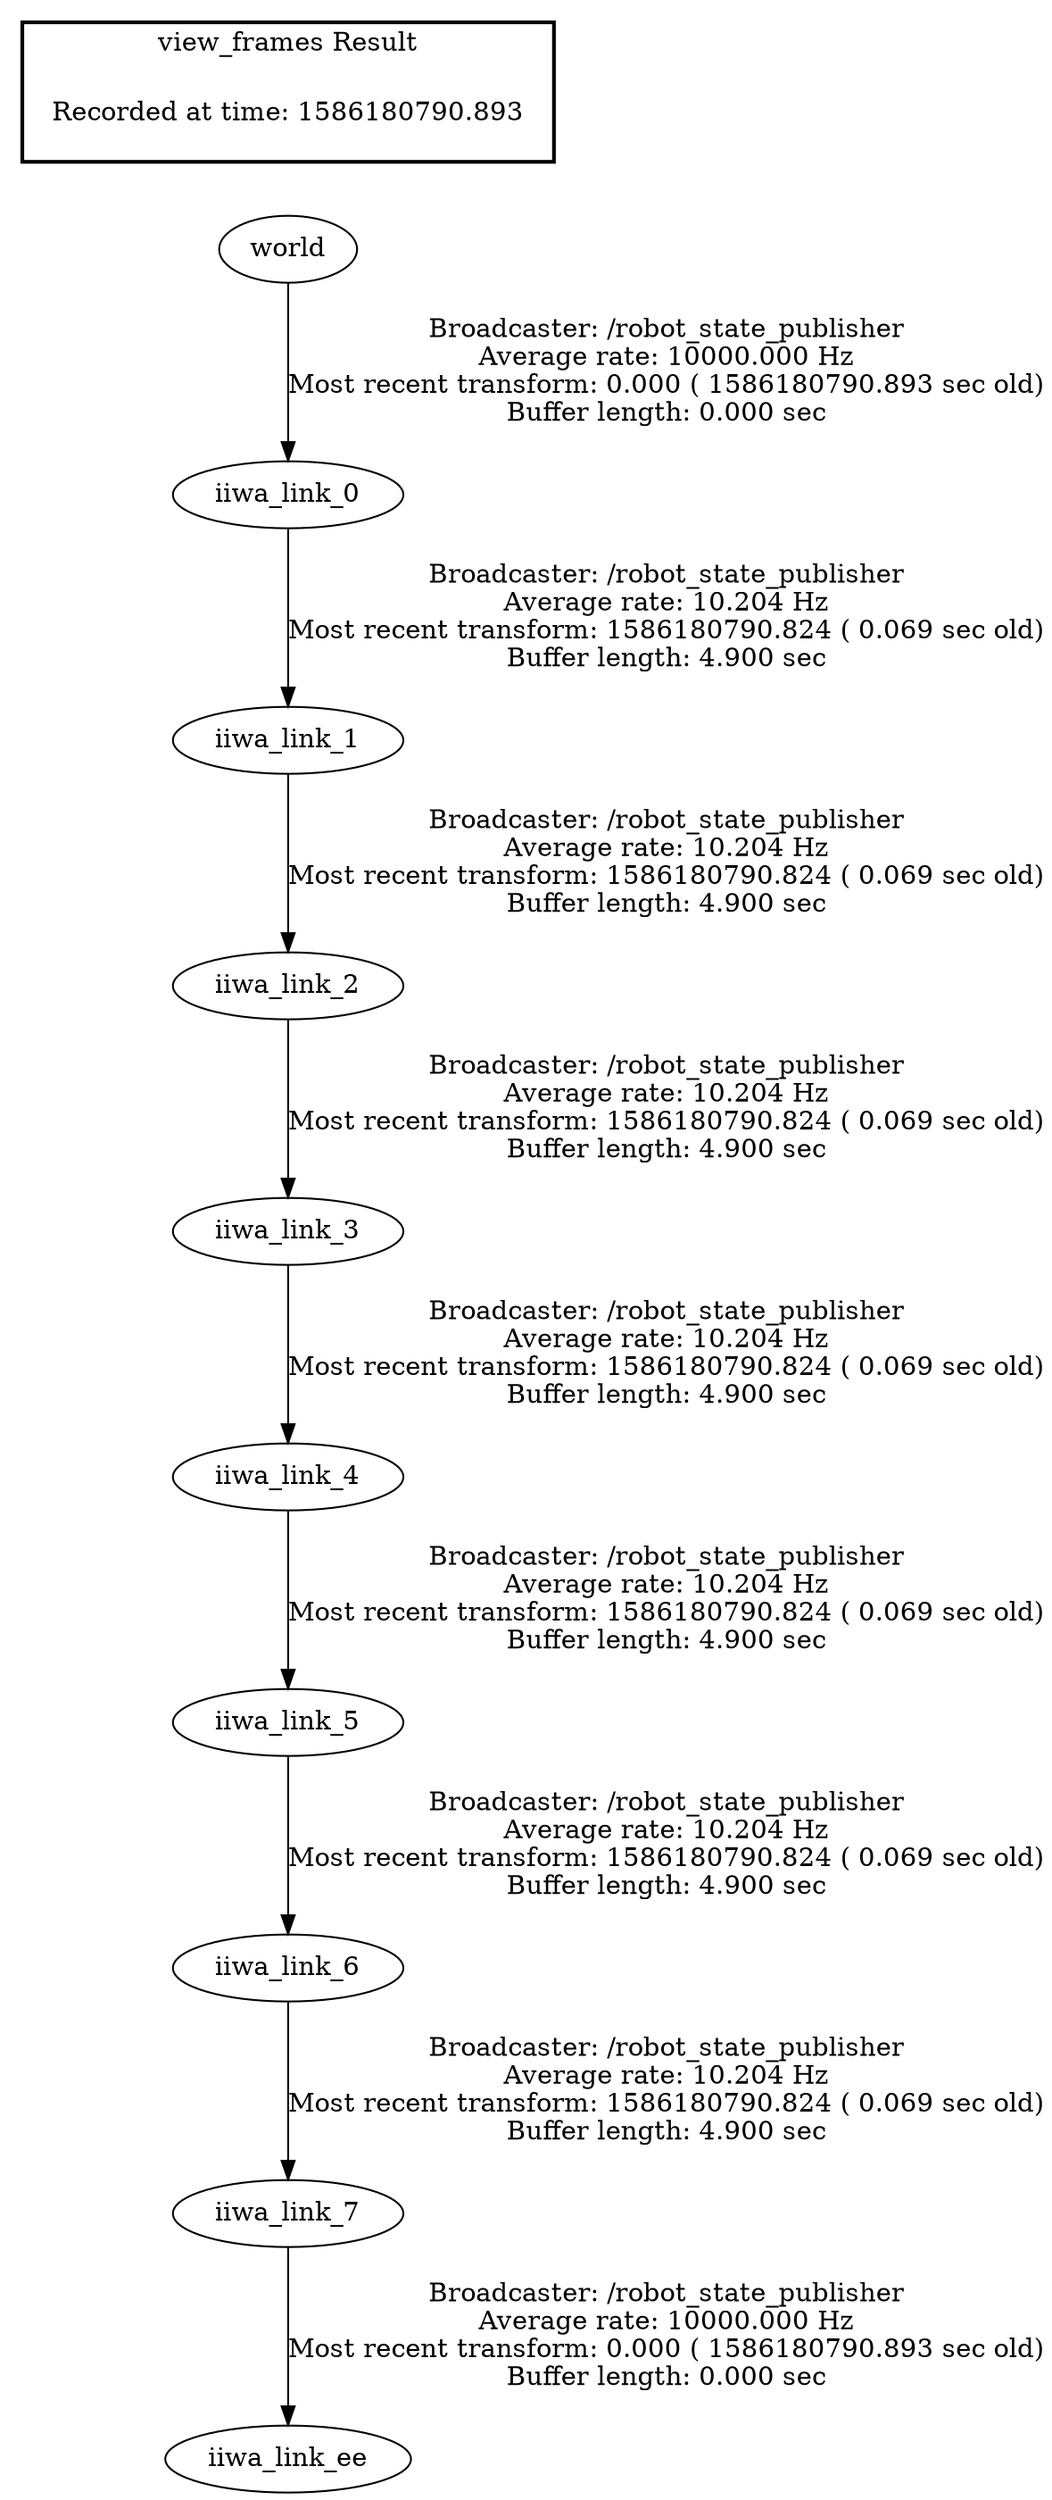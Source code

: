 digraph G {
"iiwa_link_7" -> "iiwa_link_ee"[label="Broadcaster: /robot_state_publisher\nAverage rate: 10000.000 Hz\nMost recent transform: 0.000 ( 1586180790.893 sec old)\nBuffer length: 0.000 sec\n"];
"iiwa_link_6" -> "iiwa_link_7"[label="Broadcaster: /robot_state_publisher\nAverage rate: 10.204 Hz\nMost recent transform: 1586180790.824 ( 0.069 sec old)\nBuffer length: 4.900 sec\n"];
"world" -> "iiwa_link_0"[label="Broadcaster: /robot_state_publisher\nAverage rate: 10000.000 Hz\nMost recent transform: 0.000 ( 1586180790.893 sec old)\nBuffer length: 0.000 sec\n"];
"iiwa_link_0" -> "iiwa_link_1"[label="Broadcaster: /robot_state_publisher\nAverage rate: 10.204 Hz\nMost recent transform: 1586180790.824 ( 0.069 sec old)\nBuffer length: 4.900 sec\n"];
"iiwa_link_1" -> "iiwa_link_2"[label="Broadcaster: /robot_state_publisher\nAverage rate: 10.204 Hz\nMost recent transform: 1586180790.824 ( 0.069 sec old)\nBuffer length: 4.900 sec\n"];
"iiwa_link_2" -> "iiwa_link_3"[label="Broadcaster: /robot_state_publisher\nAverage rate: 10.204 Hz\nMost recent transform: 1586180790.824 ( 0.069 sec old)\nBuffer length: 4.900 sec\n"];
"iiwa_link_3" -> "iiwa_link_4"[label="Broadcaster: /robot_state_publisher\nAverage rate: 10.204 Hz\nMost recent transform: 1586180790.824 ( 0.069 sec old)\nBuffer length: 4.900 sec\n"];
"iiwa_link_4" -> "iiwa_link_5"[label="Broadcaster: /robot_state_publisher\nAverage rate: 10.204 Hz\nMost recent transform: 1586180790.824 ( 0.069 sec old)\nBuffer length: 4.900 sec\n"];
"iiwa_link_5" -> "iiwa_link_6"[label="Broadcaster: /robot_state_publisher\nAverage rate: 10.204 Hz\nMost recent transform: 1586180790.824 ( 0.069 sec old)\nBuffer length: 4.900 sec\n"];
edge [style=invis];
 subgraph cluster_legend { style=bold; color=black; label ="view_frames Result";
"Recorded at time: 1586180790.893"[ shape=plaintext ] ;
 }->"world";
}